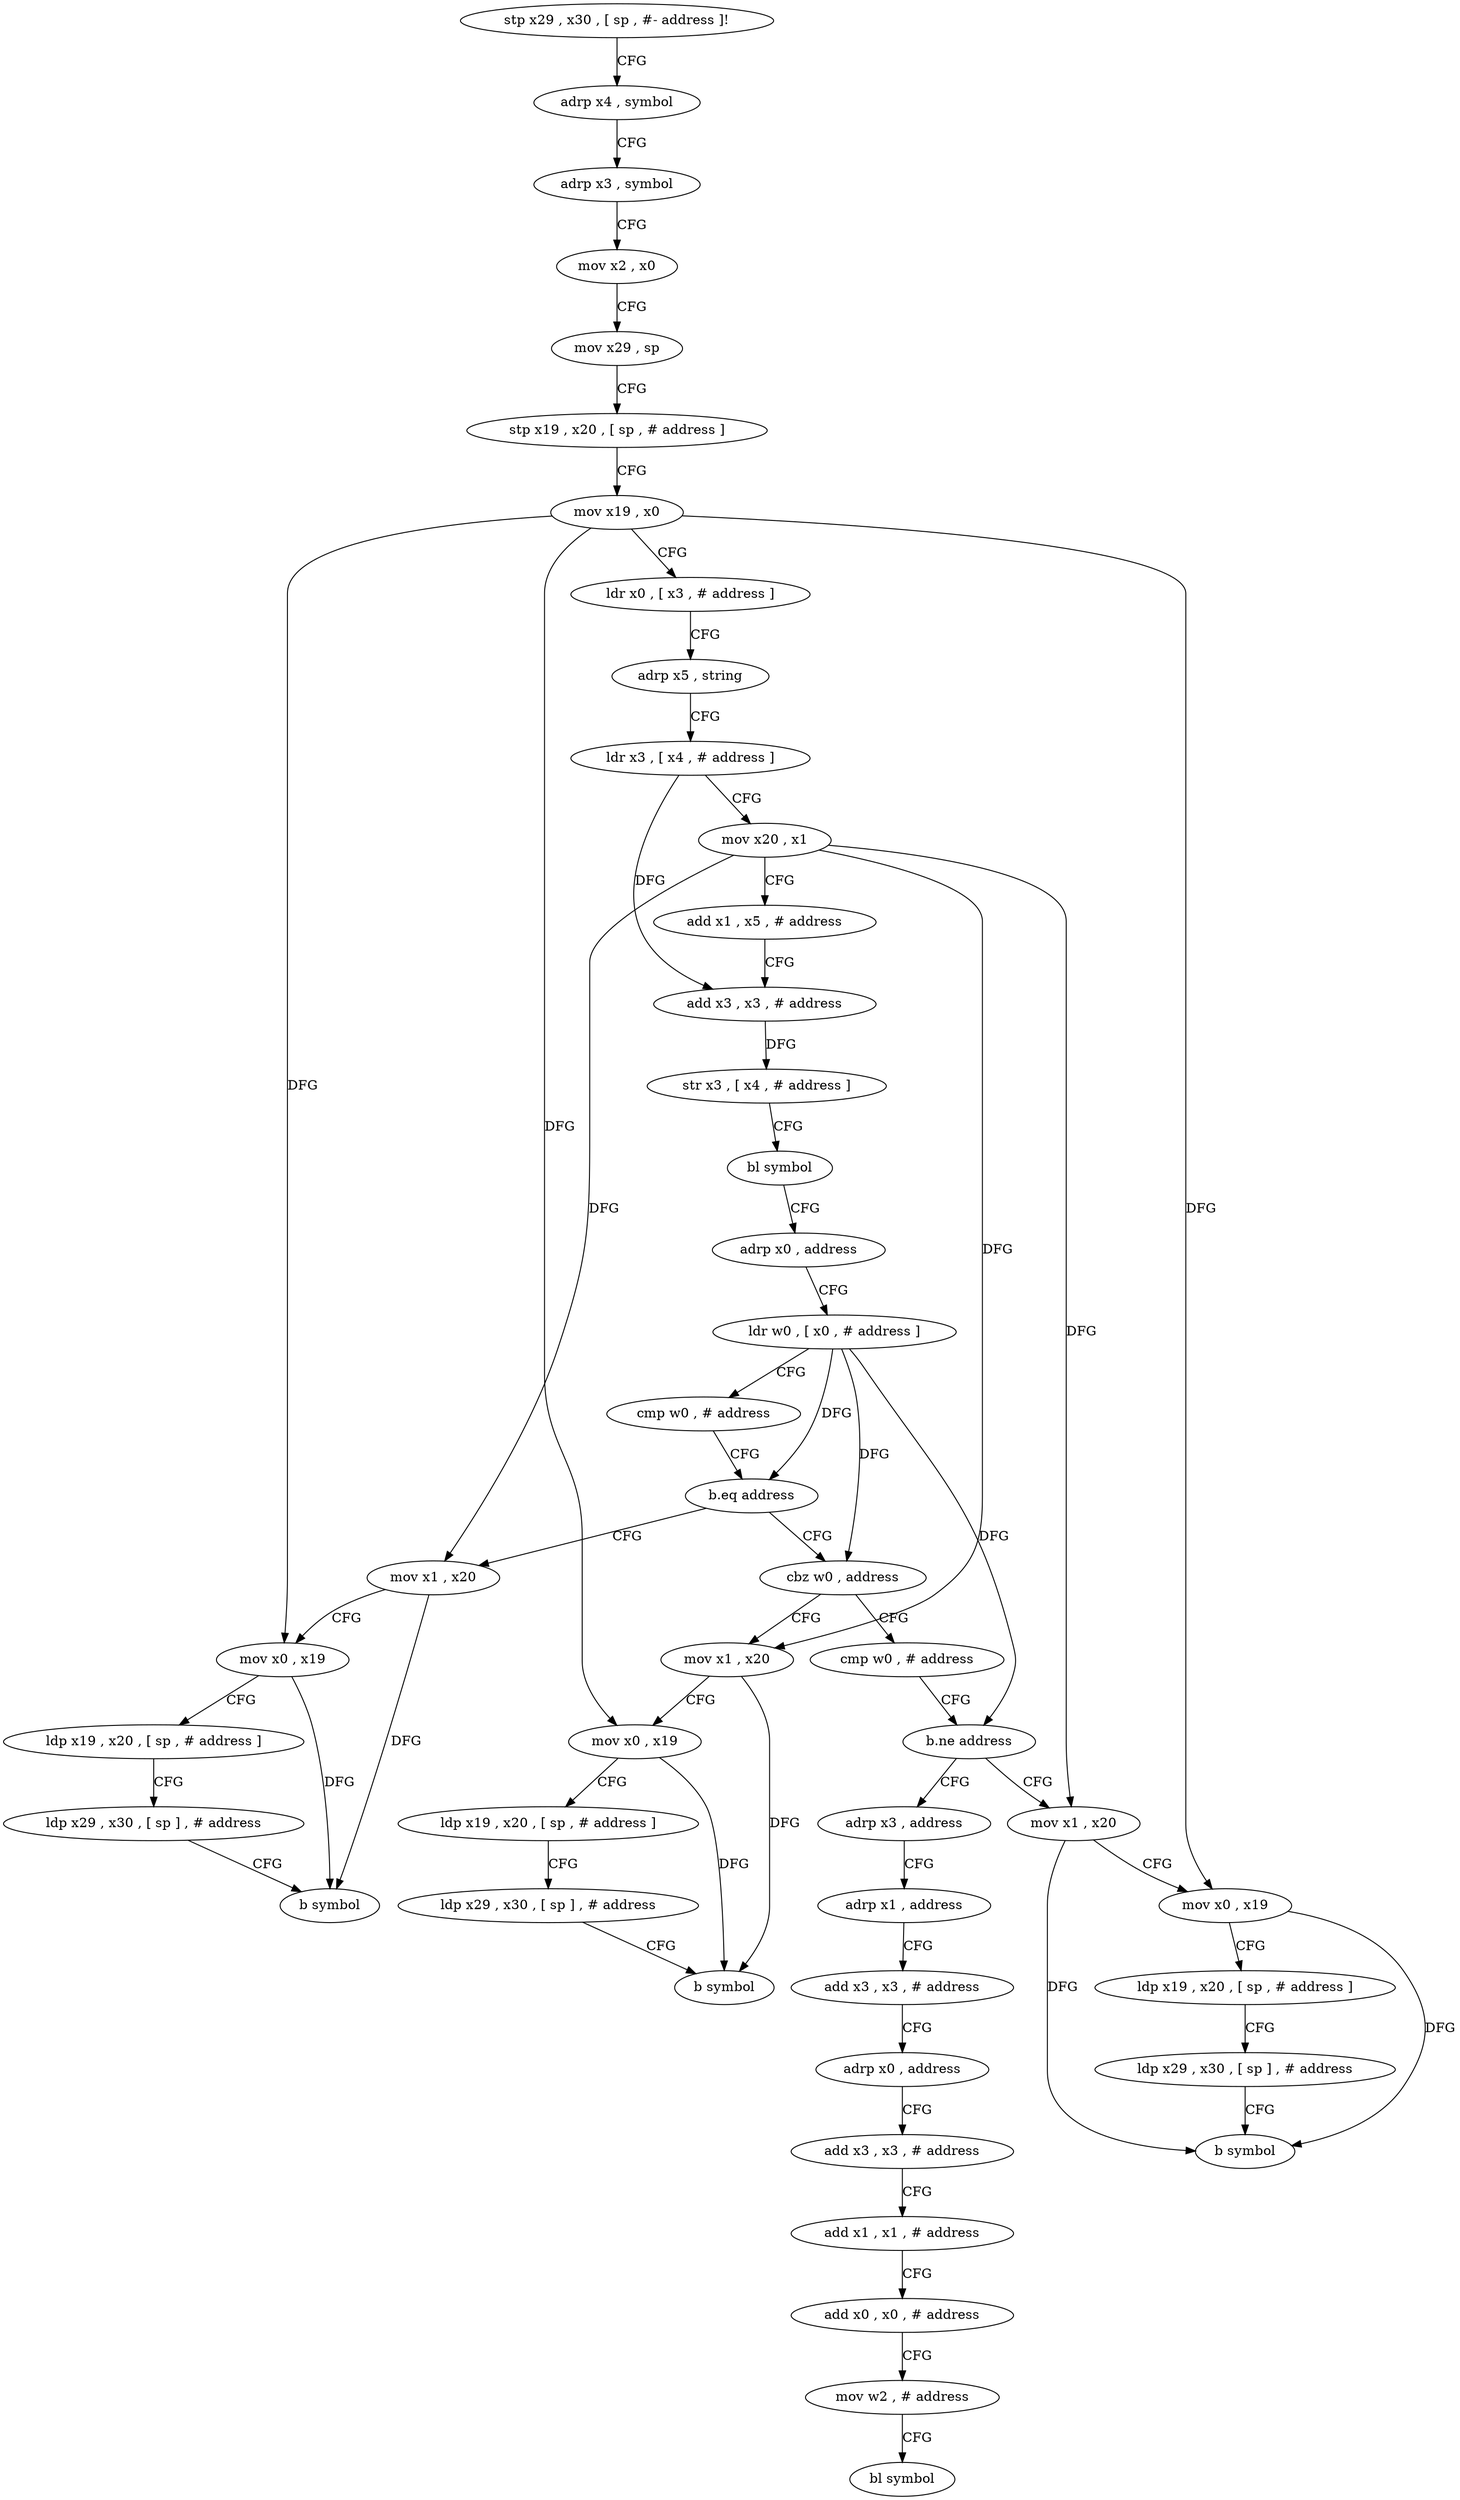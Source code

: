 digraph "func" {
"4233568" [label = "stp x29 , x30 , [ sp , #- address ]!" ]
"4233572" [label = "adrp x4 , symbol" ]
"4233576" [label = "adrp x3 , symbol" ]
"4233580" [label = "mov x2 , x0" ]
"4233584" [label = "mov x29 , sp" ]
"4233588" [label = "stp x19 , x20 , [ sp , # address ]" ]
"4233592" [label = "mov x19 , x0" ]
"4233596" [label = "ldr x0 , [ x3 , # address ]" ]
"4233600" [label = "adrp x5 , string" ]
"4233604" [label = "ldr x3 , [ x4 , # address ]" ]
"4233608" [label = "mov x20 , x1" ]
"4233612" [label = "add x1 , x5 , # address" ]
"4233616" [label = "add x3 , x3 , # address" ]
"4233620" [label = "str x3 , [ x4 , # address ]" ]
"4233624" [label = "bl symbol" ]
"4233628" [label = "adrp x0 , address" ]
"4233632" [label = "ldr w0 , [ x0 , # address ]" ]
"4233636" [label = "cmp w0 , # address" ]
"4233640" [label = "b.eq address" ]
"4233744" [label = "mov x1 , x20" ]
"4233644" [label = "cbz w0 , address" ]
"4233748" [label = "mov x0 , x19" ]
"4233752" [label = "ldp x19 , x20 , [ sp , # address ]" ]
"4233756" [label = "ldp x29 , x30 , [ sp ] , # address" ]
"4233760" [label = "b symbol" ]
"4233720" [label = "mov x1 , x20" ]
"4233648" [label = "cmp w0 , # address" ]
"4233724" [label = "mov x0 , x19" ]
"4233728" [label = "ldp x19 , x20 , [ sp , # address ]" ]
"4233732" [label = "ldp x29 , x30 , [ sp ] , # address" ]
"4233736" [label = "b symbol" ]
"4233652" [label = "b.ne address" ]
"4233680" [label = "adrp x3 , address" ]
"4233656" [label = "mov x1 , x20" ]
"4233684" [label = "adrp x1 , address" ]
"4233688" [label = "add x3 , x3 , # address" ]
"4233692" [label = "adrp x0 , address" ]
"4233696" [label = "add x3 , x3 , # address" ]
"4233700" [label = "add x1 , x1 , # address" ]
"4233704" [label = "add x0 , x0 , # address" ]
"4233708" [label = "mov w2 , # address" ]
"4233712" [label = "bl symbol" ]
"4233660" [label = "mov x0 , x19" ]
"4233664" [label = "ldp x19 , x20 , [ sp , # address ]" ]
"4233668" [label = "ldp x29 , x30 , [ sp ] , # address" ]
"4233672" [label = "b symbol" ]
"4233568" -> "4233572" [ label = "CFG" ]
"4233572" -> "4233576" [ label = "CFG" ]
"4233576" -> "4233580" [ label = "CFG" ]
"4233580" -> "4233584" [ label = "CFG" ]
"4233584" -> "4233588" [ label = "CFG" ]
"4233588" -> "4233592" [ label = "CFG" ]
"4233592" -> "4233596" [ label = "CFG" ]
"4233592" -> "4233748" [ label = "DFG" ]
"4233592" -> "4233724" [ label = "DFG" ]
"4233592" -> "4233660" [ label = "DFG" ]
"4233596" -> "4233600" [ label = "CFG" ]
"4233600" -> "4233604" [ label = "CFG" ]
"4233604" -> "4233608" [ label = "CFG" ]
"4233604" -> "4233616" [ label = "DFG" ]
"4233608" -> "4233612" [ label = "CFG" ]
"4233608" -> "4233744" [ label = "DFG" ]
"4233608" -> "4233720" [ label = "DFG" ]
"4233608" -> "4233656" [ label = "DFG" ]
"4233612" -> "4233616" [ label = "CFG" ]
"4233616" -> "4233620" [ label = "DFG" ]
"4233620" -> "4233624" [ label = "CFG" ]
"4233624" -> "4233628" [ label = "CFG" ]
"4233628" -> "4233632" [ label = "CFG" ]
"4233632" -> "4233636" [ label = "CFG" ]
"4233632" -> "4233640" [ label = "DFG" ]
"4233632" -> "4233644" [ label = "DFG" ]
"4233632" -> "4233652" [ label = "DFG" ]
"4233636" -> "4233640" [ label = "CFG" ]
"4233640" -> "4233744" [ label = "CFG" ]
"4233640" -> "4233644" [ label = "CFG" ]
"4233744" -> "4233748" [ label = "CFG" ]
"4233744" -> "4233760" [ label = "DFG" ]
"4233644" -> "4233720" [ label = "CFG" ]
"4233644" -> "4233648" [ label = "CFG" ]
"4233748" -> "4233752" [ label = "CFG" ]
"4233748" -> "4233760" [ label = "DFG" ]
"4233752" -> "4233756" [ label = "CFG" ]
"4233756" -> "4233760" [ label = "CFG" ]
"4233720" -> "4233724" [ label = "CFG" ]
"4233720" -> "4233736" [ label = "DFG" ]
"4233648" -> "4233652" [ label = "CFG" ]
"4233724" -> "4233728" [ label = "CFG" ]
"4233724" -> "4233736" [ label = "DFG" ]
"4233728" -> "4233732" [ label = "CFG" ]
"4233732" -> "4233736" [ label = "CFG" ]
"4233652" -> "4233680" [ label = "CFG" ]
"4233652" -> "4233656" [ label = "CFG" ]
"4233680" -> "4233684" [ label = "CFG" ]
"4233656" -> "4233660" [ label = "CFG" ]
"4233656" -> "4233672" [ label = "DFG" ]
"4233684" -> "4233688" [ label = "CFG" ]
"4233688" -> "4233692" [ label = "CFG" ]
"4233692" -> "4233696" [ label = "CFG" ]
"4233696" -> "4233700" [ label = "CFG" ]
"4233700" -> "4233704" [ label = "CFG" ]
"4233704" -> "4233708" [ label = "CFG" ]
"4233708" -> "4233712" [ label = "CFG" ]
"4233660" -> "4233664" [ label = "CFG" ]
"4233660" -> "4233672" [ label = "DFG" ]
"4233664" -> "4233668" [ label = "CFG" ]
"4233668" -> "4233672" [ label = "CFG" ]
}
